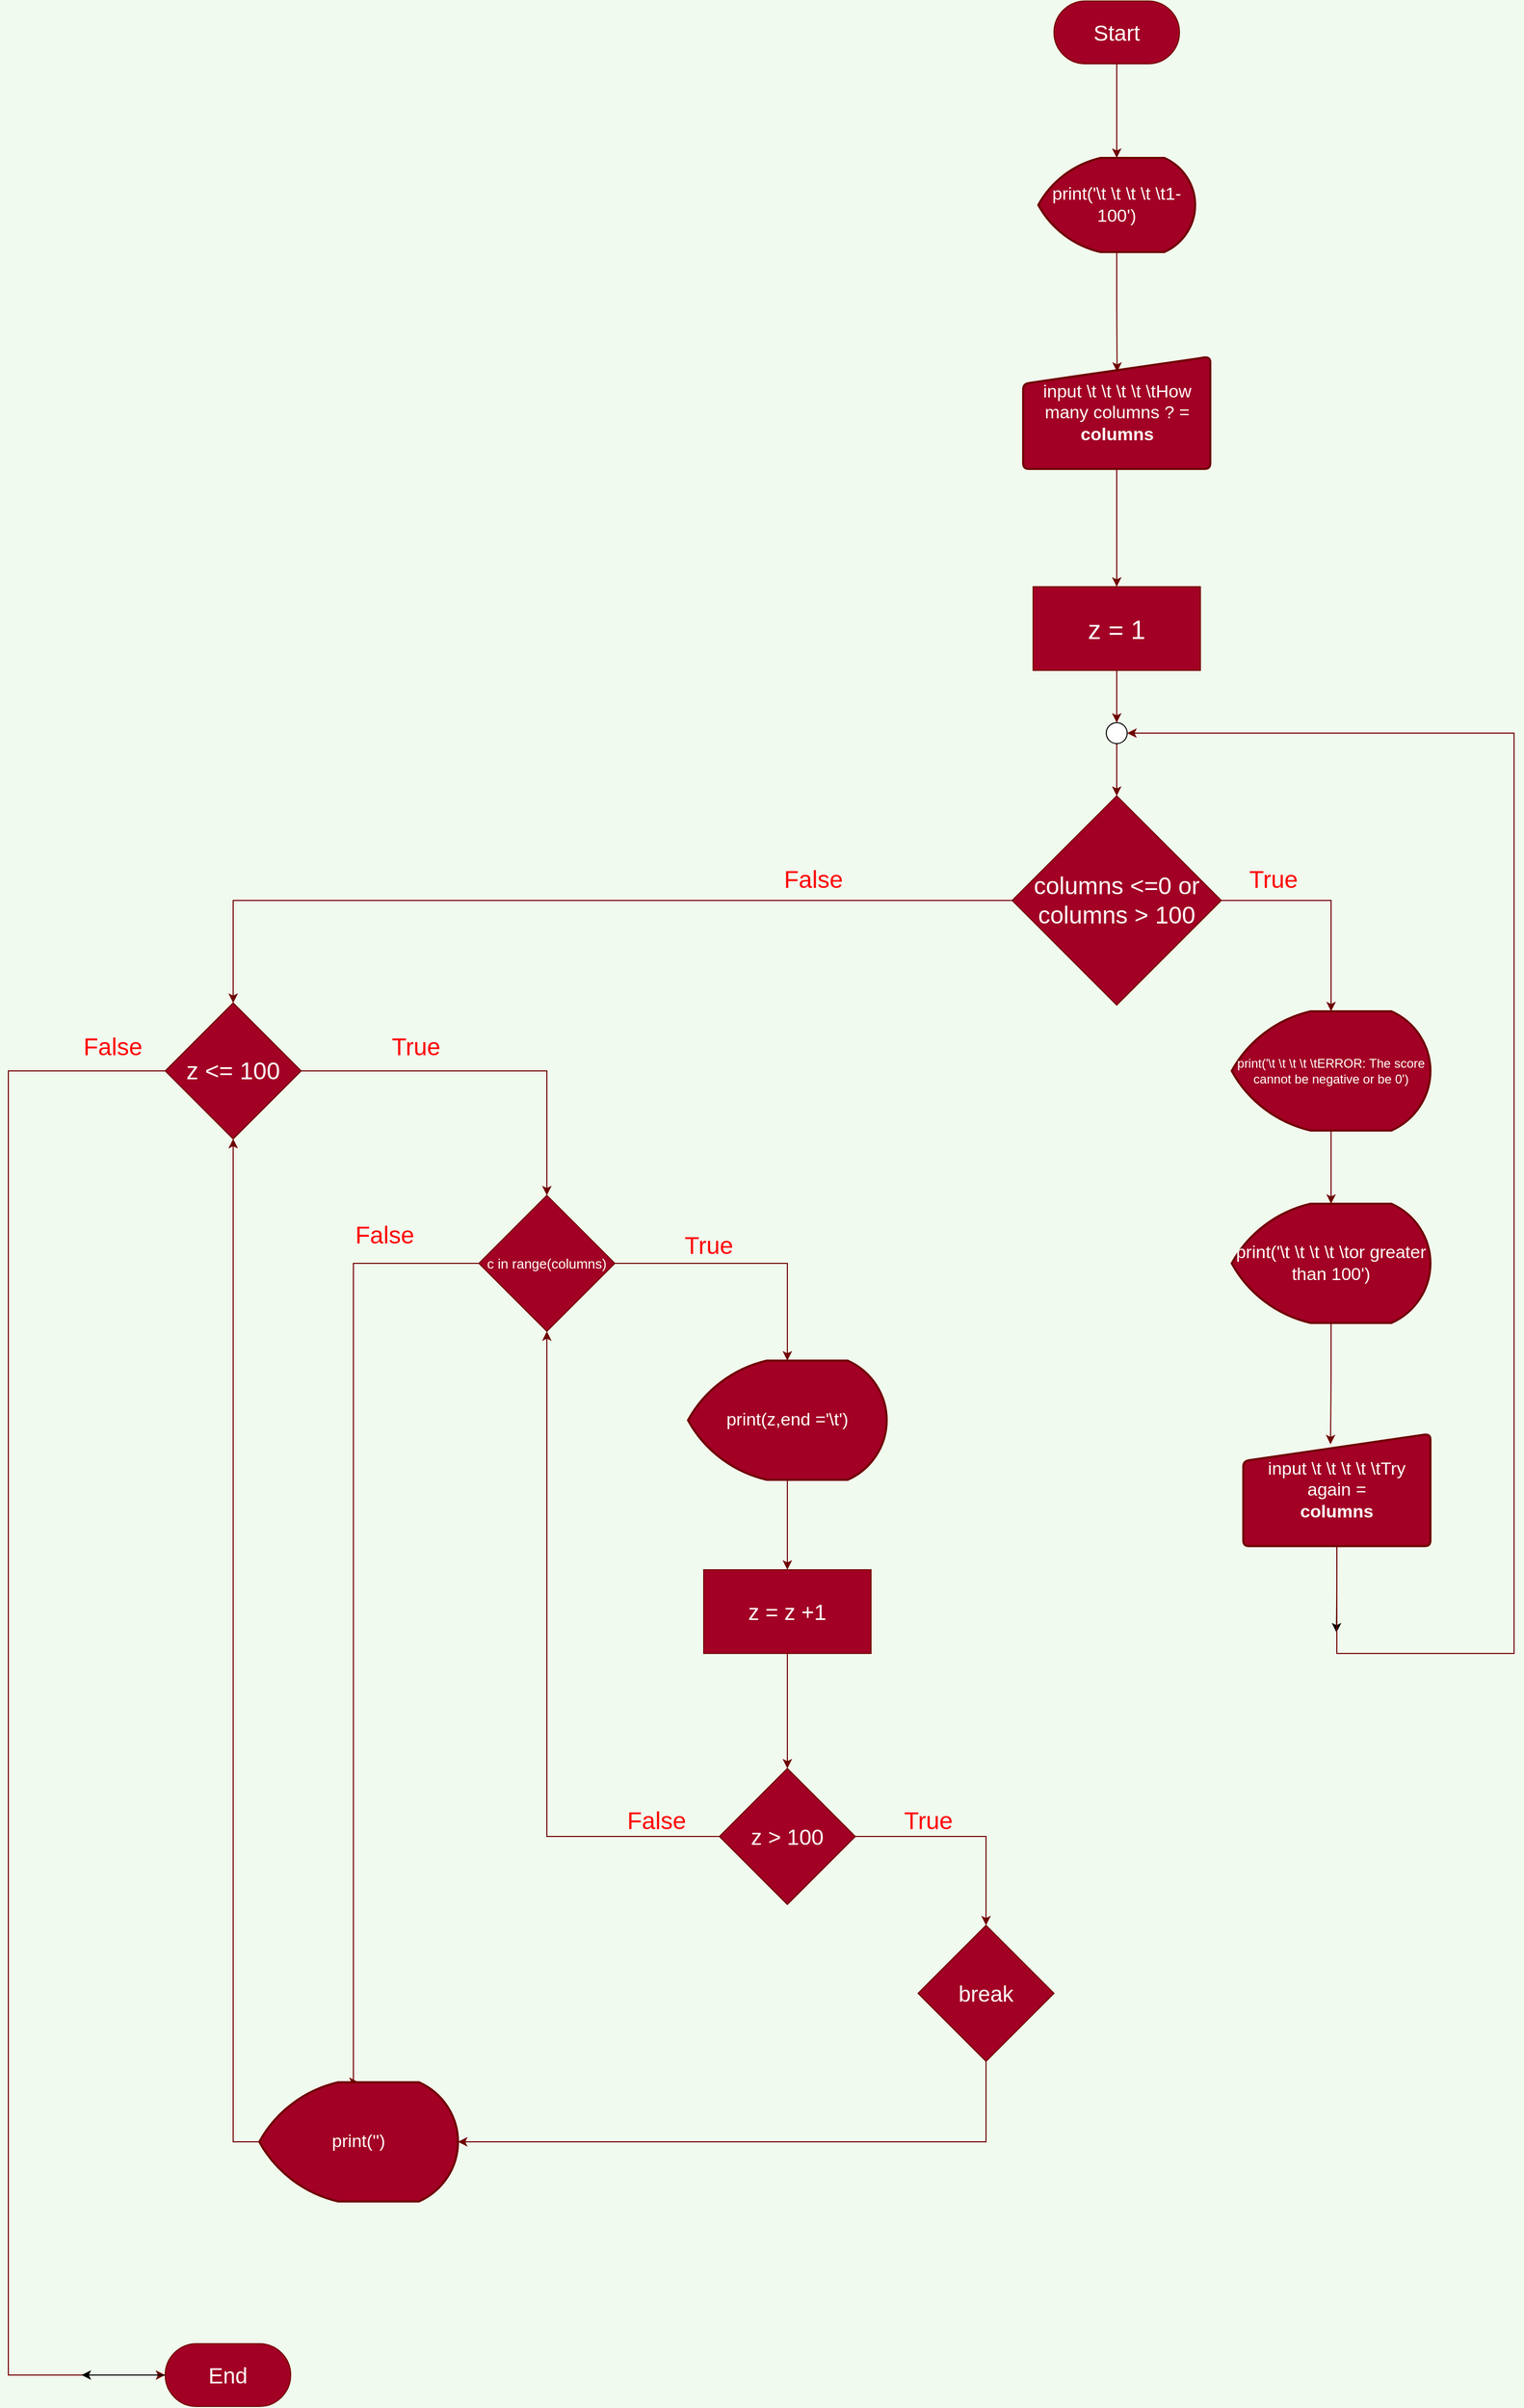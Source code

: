 <mxfile>
    <diagram id="EBOPIXi9WSSgSh0DyHSZ" name="Page-1">
        <mxGraphModel dx="1853" dy="1006" grid="1" gridSize="10" guides="1" tooltips="1" connect="1" arrows="1" fold="1" page="1" pageScale="1" pageWidth="850" pageHeight="1100" background="#F1FAEE" math="0" shadow="0">
            <root>
                <mxCell id="0"/>
                <mxCell id="1" parent="0"/>
                <mxCell id="13" style="edgeStyle=orthogonalEdgeStyle;rounded=0;orthogonalLoop=1;jettySize=auto;html=1;exitX=0.5;exitY=1;exitDx=0;exitDy=0;entryX=0.5;entryY=0;entryDx=0;entryDy=0;entryPerimeter=0;fillColor=#a20025;strokeColor=#6F0000;" parent="1" source="2" target="12" edge="1">
                    <mxGeometry relative="1" as="geometry"/>
                </mxCell>
                <mxCell id="2" value="&lt;font style=&quot;font-size: 21px&quot;&gt;Start&lt;/font&gt;" style="rounded=1;whiteSpace=wrap;html=1;arcSize=50;fillColor=#a20025;strokeColor=#6F0000;fontColor=#ffffff;" parent="1" vertex="1">
                    <mxGeometry x="360" y="60" width="120" height="60" as="geometry"/>
                </mxCell>
                <mxCell id="16" style="edgeStyle=orthogonalEdgeStyle;rounded=0;orthogonalLoop=1;jettySize=auto;html=1;exitX=0.5;exitY=1;exitDx=0;exitDy=0;entryX=0.5;entryY=0;entryDx=0;entryDy=0;fillColor=#a20025;strokeColor=#6F0000;" parent="1" source="3" target="15" edge="1">
                    <mxGeometry relative="1" as="geometry"/>
                </mxCell>
                <mxCell id="3" value="&lt;font style=&quot;font-size: 17px&quot;&gt;input \t \t \t \t \tHow many columns ? =&lt;br&gt;&lt;b&gt;columns&lt;/b&gt;&lt;br&gt;&lt;/font&gt;" style="html=1;strokeWidth=2;shape=manualInput;whiteSpace=wrap;rounded=1;size=26;arcSize=11;fillColor=#a20025;strokeColor=#6F0000;fontColor=#ffffff;" parent="1" vertex="1">
                    <mxGeometry x="330.52" y="400" width="178.95" height="107.36" as="geometry"/>
                </mxCell>
                <mxCell id="14" style="edgeStyle=orthogonalEdgeStyle;rounded=0;orthogonalLoop=1;jettySize=auto;html=1;exitX=0.5;exitY=1;exitDx=0;exitDy=0;exitPerimeter=0;entryX=0.502;entryY=0.135;entryDx=0;entryDy=0;fillColor=#a20025;strokeColor=#6F0000;entryPerimeter=0;" parent="1" source="12" target="3" edge="1">
                    <mxGeometry relative="1" as="geometry"/>
                </mxCell>
                <mxCell id="12" value="&lt;font style=&quot;font-size: 17px&quot;&gt;print('\t \t \t \t \t1-100')&lt;/font&gt;" style="strokeWidth=2;html=1;shape=mxgraph.flowchart.display;whiteSpace=wrap;fillColor=#a20025;strokeColor=#6F0000;fontColor=#ffffff;" parent="1" vertex="1">
                    <mxGeometry x="345" y="210" width="150" height="90" as="geometry"/>
                </mxCell>
                <mxCell id="18" style="edgeStyle=orthogonalEdgeStyle;rounded=0;orthogonalLoop=1;jettySize=auto;html=1;exitX=0.5;exitY=1;exitDx=0;exitDy=0;fillColor=#a20025;strokeColor=#6F0000;" parent="1" source="15" edge="1">
                    <mxGeometry relative="1" as="geometry">
                        <mxPoint x="420" y="750" as="targetPoint"/>
                    </mxGeometry>
                </mxCell>
                <mxCell id="15" value="&lt;font style=&quot;font-size: 25px&quot;&gt;z = 1&lt;/font&gt;" style="rounded=0;whiteSpace=wrap;html=1;fillColor=#a20025;strokeColor=#6F0000;fontColor=#ffffff;" parent="1" vertex="1">
                    <mxGeometry x="340" y="620" width="160" height="80" as="geometry"/>
                </mxCell>
                <mxCell id="28" style="edgeStyle=orthogonalEdgeStyle;rounded=0;orthogonalLoop=1;jettySize=auto;html=1;exitX=1;exitY=0.5;exitDx=0;exitDy=0;entryX=0.5;entryY=0;entryDx=0;entryDy=0;entryPerimeter=0;fillColor=#a20025;strokeColor=#6F0000;" parent="1" source="17" target="27" edge="1">
                    <mxGeometry relative="1" as="geometry">
                        <mxPoint x="650" y="920.286" as="targetPoint"/>
                    </mxGeometry>
                </mxCell>
                <mxCell id="45" style="edgeStyle=orthogonalEdgeStyle;rounded=0;orthogonalLoop=1;jettySize=auto;html=1;exitX=0;exitY=0.5;exitDx=0;exitDy=0;fillColor=#a20025;strokeColor=#6F0000;entryX=0.5;entryY=0;entryDx=0;entryDy=0;" parent="1" source="17" target="48" edge="1">
                    <mxGeometry relative="1" as="geometry">
                        <mxPoint x="40" y="1050" as="targetPoint"/>
                    </mxGeometry>
                </mxCell>
                <mxCell id="17" value="&lt;span style=&quot;font-size: 23px&quot;&gt;columns &amp;lt;=0 or columns &amp;gt; 100&lt;/span&gt;" style="rhombus;whiteSpace=wrap;html=1;fillColor=#a20025;strokeColor=#6F0000;fontColor=#ffffff;" parent="1" vertex="1">
                    <mxGeometry x="319.99" y="820" width="200" height="200" as="geometry"/>
                </mxCell>
                <mxCell id="31" style="edgeStyle=orthogonalEdgeStyle;rounded=0;orthogonalLoop=1;jettySize=auto;html=1;exitX=0.5;exitY=1;exitDx=0;exitDy=0;exitPerimeter=0;entryX=0.5;entryY=0;entryDx=0;entryDy=0;entryPerimeter=0;fillColor=#a20025;strokeColor=#6F0000;" parent="1" source="27" target="30" edge="1">
                    <mxGeometry relative="1" as="geometry"/>
                </mxCell>
                <mxCell id="27" value="print('\t \t \t \t \tERROR: The score cannot be negative or be 0')" style="strokeWidth=2;html=1;shape=mxgraph.flowchart.display;whiteSpace=wrap;fillColor=#a20025;strokeColor=#6F0000;fontColor=#ffffff;" parent="1" vertex="1">
                    <mxGeometry x="530" y="1026" width="190" height="114" as="geometry"/>
                </mxCell>
                <mxCell id="35" style="edgeStyle=orthogonalEdgeStyle;rounded=0;orthogonalLoop=1;jettySize=auto;html=1;exitX=0.5;exitY=1;exitDx=0;exitDy=0;exitPerimeter=0;entryX=0.466;entryY=0.093;entryDx=0;entryDy=0;entryPerimeter=0;fillColor=#a20025;strokeColor=#6F0000;" parent="1" source="30" target="32" edge="1">
                    <mxGeometry relative="1" as="geometry"/>
                </mxCell>
                <mxCell id="30" value="&lt;font style=&quot;font-size: 17px&quot;&gt;print('\t \t \t \t \tor greater than 100')&lt;/font&gt;" style="strokeWidth=2;html=1;shape=mxgraph.flowchart.display;whiteSpace=wrap;fillColor=#a20025;strokeColor=#6F0000;fontColor=#ffffff;" parent="1" vertex="1">
                    <mxGeometry x="530" y="1210" width="190" height="114" as="geometry"/>
                </mxCell>
                <mxCell id="38" style="edgeStyle=orthogonalEdgeStyle;rounded=0;orthogonalLoop=1;jettySize=auto;html=1;exitX=0.5;exitY=1;exitDx=0;exitDy=0;" parent="1" source="32" edge="1">
                    <mxGeometry relative="1" as="geometry">
                        <mxPoint x="630.143" y="1620" as="targetPoint"/>
                    </mxGeometry>
                </mxCell>
                <mxCell id="39" style="edgeStyle=orthogonalEdgeStyle;rounded=0;orthogonalLoop=1;jettySize=auto;html=1;exitX=0.5;exitY=1;exitDx=0;exitDy=0;fillColor=#a20025;strokeColor=#6F0000;entryX=1;entryY=0.5;entryDx=0;entryDy=0;entryPerimeter=0;" parent="1" source="32" target="36" edge="1">
                    <mxGeometry relative="1" as="geometry">
                        <mxPoint x="790" y="1190" as="targetPoint"/>
                        <Array as="points">
                            <mxPoint x="631" y="1640"/>
                            <mxPoint x="800" y="1640"/>
                            <mxPoint x="800" y="760"/>
                        </Array>
                    </mxGeometry>
                </mxCell>
                <mxCell id="32" value="&lt;font style=&quot;font-size: 17px&quot;&gt;input \t \t \t \t \tTry again =&lt;br&gt;&lt;b&gt;columns&lt;/b&gt;&lt;br&gt;&lt;/font&gt;" style="html=1;strokeWidth=2;shape=manualInput;whiteSpace=wrap;rounded=1;size=26;arcSize=11;fillColor=#a20025;strokeColor=#6F0000;fontColor=#ffffff;" parent="1" vertex="1">
                    <mxGeometry x="541.05" y="1430" width="178.95" height="107.36" as="geometry"/>
                </mxCell>
                <mxCell id="40" style="edgeStyle=orthogonalEdgeStyle;rounded=0;orthogonalLoop=1;jettySize=auto;html=1;exitX=0.5;exitY=1;exitDx=0;exitDy=0;exitPerimeter=0;entryX=0.5;entryY=0;entryDx=0;entryDy=0;fillColor=#a20025;strokeColor=#6F0000;" parent="1" source="36" target="17" edge="1">
                    <mxGeometry relative="1" as="geometry"/>
                </mxCell>
                <mxCell id="36" value="" style="verticalLabelPosition=bottom;verticalAlign=top;html=1;shape=mxgraph.flowchart.on-page_reference;" parent="1" vertex="1">
                    <mxGeometry x="410" y="750" width="20" height="20" as="geometry"/>
                </mxCell>
                <mxCell id="44" value="&lt;font color=&quot;#ff0000&quot; style=&quot;font-size: 23px&quot;&gt;True&lt;/font&gt;" style="text;html=1;strokeColor=none;fillColor=none;align=center;verticalAlign=middle;whiteSpace=wrap;rounded=0;" parent="1" vertex="1">
                    <mxGeometry x="550" y="890" width="40" height="20" as="geometry"/>
                </mxCell>
                <mxCell id="46" value="&lt;font color=&quot;#ff0000&quot;&gt;&lt;span style=&quot;font-size: 23px&quot;&gt;False&lt;/span&gt;&lt;/font&gt;" style="text;html=1;strokeColor=none;fillColor=none;align=center;verticalAlign=middle;whiteSpace=wrap;rounded=0;" parent="1" vertex="1">
                    <mxGeometry x="110" y="890" width="40" height="20" as="geometry"/>
                </mxCell>
                <mxCell id="50" style="edgeStyle=orthogonalEdgeStyle;rounded=0;orthogonalLoop=1;jettySize=auto;html=1;exitX=1;exitY=0.5;exitDx=0;exitDy=0;entryX=0.5;entryY=0;entryDx=0;entryDy=0;fillColor=#a20025;strokeColor=#6F0000;" parent="1" source="48" target="49" edge="1">
                    <mxGeometry relative="1" as="geometry">
                        <mxPoint x="200" y="1074.571" as="targetPoint"/>
                    </mxGeometry>
                </mxCell>
                <mxCell id="108" style="edgeStyle=orthogonalEdgeStyle;rounded=0;orthogonalLoop=1;jettySize=auto;html=1;exitX=0;exitY=0.5;exitDx=0;exitDy=0;fillColor=#a20025;strokeColor=#6F0000;entryX=0;entryY=0.5;entryDx=0;entryDy=0;" edge="1" parent="1" source="48" target="74">
                    <mxGeometry relative="1" as="geometry">
                        <mxPoint x="-610" y="2393.228" as="targetPoint"/>
                        <Array as="points">
                            <mxPoint x="-640" y="1083"/>
                            <mxPoint x="-640" y="2330"/>
                        </Array>
                    </mxGeometry>
                </mxCell>
                <mxCell id="48" value="&lt;span style=&quot;font-size: 23px&quot;&gt;z &amp;lt;= 100&lt;/span&gt;" style="rhombus;whiteSpace=wrap;html=1;fillColor=#a20025;strokeColor=#6F0000;fontColor=#ffffff;" parent="1" vertex="1">
                    <mxGeometry x="-490" y="1018" width="130" height="130" as="geometry"/>
                </mxCell>
                <mxCell id="54" style="edgeStyle=orthogonalEdgeStyle;rounded=0;orthogonalLoop=1;jettySize=auto;html=1;exitX=1;exitY=0.5;exitDx=0;exitDy=0;entryX=0.5;entryY=0;entryDx=0;entryDy=0;entryPerimeter=0;fillColor=#a20025;strokeColor=#6F0000;" parent="1" source="49" target="53" edge="1">
                    <mxGeometry relative="1" as="geometry">
                        <mxPoint x="290" y="1267.429" as="targetPoint"/>
                    </mxGeometry>
                </mxCell>
                <mxCell id="104" style="edgeStyle=orthogonalEdgeStyle;rounded=0;orthogonalLoop=1;jettySize=auto;html=1;exitX=0;exitY=0.5;exitDx=0;exitDy=0;fillColor=#a20025;strokeColor=#6F0000;entryX=0.5;entryY=0;entryDx=0;entryDy=0;entryPerimeter=0;" edge="1" parent="1" source="49" target="96">
                    <mxGeometry relative="1" as="geometry">
                        <mxPoint x="-360" y="1930" as="targetPoint"/>
                        <Array as="points">
                            <mxPoint x="-310" y="1267"/>
                            <mxPoint x="-310" y="2050"/>
                        </Array>
                    </mxGeometry>
                </mxCell>
                <mxCell id="49" value="&lt;font style=&quot;font-size: 13px&quot;&gt;c in range(columns)&lt;/font&gt;" style="rhombus;whiteSpace=wrap;html=1;fillColor=#a20025;strokeColor=#6F0000;fontColor=#ffffff;" parent="1" vertex="1">
                    <mxGeometry x="-190" y="1202" width="130" height="130" as="geometry"/>
                </mxCell>
                <mxCell id="56" style="edgeStyle=orthogonalEdgeStyle;rounded=0;orthogonalLoop=1;jettySize=auto;html=1;exitX=0.5;exitY=1;exitDx=0;exitDy=0;exitPerimeter=0;entryX=0.5;entryY=0;entryDx=0;entryDy=0;fillColor=#a20025;strokeColor=#6F0000;" parent="1" source="53" target="55" edge="1">
                    <mxGeometry relative="1" as="geometry"/>
                </mxCell>
                <mxCell id="53" value="&lt;font style=&quot;font-size: 17px&quot;&gt;print(z,end ='\t')&lt;/font&gt;" style="strokeWidth=2;html=1;shape=mxgraph.flowchart.display;whiteSpace=wrap;fillColor=#a20025;strokeColor=#6F0000;fontColor=#ffffff;" parent="1" vertex="1">
                    <mxGeometry x="10" y="1360" width="190" height="114" as="geometry"/>
                </mxCell>
                <mxCell id="59" style="edgeStyle=orthogonalEdgeStyle;rounded=0;orthogonalLoop=1;jettySize=auto;html=1;exitX=0.5;exitY=1;exitDx=0;exitDy=0;entryX=0.5;entryY=0;entryDx=0;entryDy=0;fillColor=#a20025;strokeColor=#6F0000;" parent="1" source="55" target="58" edge="1">
                    <mxGeometry relative="1" as="geometry"/>
                </mxCell>
                <mxCell id="55" value="&lt;font style=&quot;font-size: 21px&quot;&gt;z = z +1&lt;/font&gt;" style="rounded=0;whiteSpace=wrap;html=1;fillColor=#a20025;strokeColor=#6F0000;fontColor=#ffffff;" parent="1" vertex="1">
                    <mxGeometry x="25" y="1560.0" width="160" height="80" as="geometry"/>
                </mxCell>
                <mxCell id="61" style="edgeStyle=orthogonalEdgeStyle;rounded=0;orthogonalLoop=1;jettySize=auto;html=1;exitX=1;exitY=0.5;exitDx=0;exitDy=0;entryX=0.5;entryY=0;entryDx=0;entryDy=0;fillColor=#a20025;strokeColor=#6F0000;" parent="1" source="58" target="60" edge="1">
                    <mxGeometry relative="1" as="geometry">
                        <mxPoint x="350" y="1814.667" as="targetPoint"/>
                    </mxGeometry>
                </mxCell>
                <mxCell id="103" style="edgeStyle=orthogonalEdgeStyle;rounded=0;orthogonalLoop=1;jettySize=auto;html=1;exitX=0;exitY=0.5;exitDx=0;exitDy=0;entryX=0.5;entryY=1;entryDx=0;entryDy=0;fillColor=#a20025;strokeColor=#6F0000;" edge="1" parent="1" source="58" target="49">
                    <mxGeometry relative="1" as="geometry"/>
                </mxCell>
                <mxCell id="58" value="&lt;font style=&quot;font-size: 21px&quot;&gt;z &amp;gt; 100&lt;/font&gt;" style="rhombus;whiteSpace=wrap;html=1;fillColor=#a20025;strokeColor=#6F0000;fontColor=#ffffff;" parent="1" vertex="1">
                    <mxGeometry x="40" y="1750" width="130" height="130" as="geometry"/>
                </mxCell>
                <mxCell id="105" style="edgeStyle=orthogonalEdgeStyle;rounded=0;orthogonalLoop=1;jettySize=auto;html=1;exitX=0.5;exitY=1;exitDx=0;exitDy=0;entryX=1;entryY=0.5;entryDx=0;entryDy=0;entryPerimeter=0;fillColor=#a20025;strokeColor=#6F0000;" edge="1" parent="1" source="60" target="96">
                    <mxGeometry relative="1" as="geometry"/>
                </mxCell>
                <mxCell id="60" value="&lt;span style=&quot;font-size: 21px&quot;&gt;break&lt;/span&gt;" style="rhombus;whiteSpace=wrap;html=1;fillColor=#a20025;strokeColor=#6F0000;fontColor=#ffffff;" parent="1" vertex="1">
                    <mxGeometry x="230" y="1900" width="130" height="130" as="geometry"/>
                </mxCell>
                <mxCell id="62" value="&lt;font color=&quot;#ff0000&quot; style=&quot;font-size: 23px&quot;&gt;True&lt;/font&gt;" style="text;html=1;strokeColor=none;fillColor=none;align=center;verticalAlign=middle;whiteSpace=wrap;rounded=0;" parent="1" vertex="1">
                    <mxGeometry x="10" y="1240" width="40" height="20" as="geometry"/>
                </mxCell>
                <mxCell id="63" value="&lt;font color=&quot;#ff0000&quot; style=&quot;font-size: 23px&quot;&gt;True&lt;/font&gt;" style="text;html=1;strokeColor=none;fillColor=none;align=center;verticalAlign=middle;whiteSpace=wrap;rounded=0;" parent="1" vertex="1">
                    <mxGeometry x="220" y="1790" width="40" height="20" as="geometry"/>
                </mxCell>
                <mxCell id="68" value="&lt;font color=&quot;#ff0000&quot; style=&quot;font-size: 23px&quot;&gt;True&lt;/font&gt;" style="text;html=1;strokeColor=none;fillColor=none;align=center;verticalAlign=middle;whiteSpace=wrap;rounded=0;" parent="1" vertex="1">
                    <mxGeometry x="-270" y="1050" width="40" height="20" as="geometry"/>
                </mxCell>
                <mxCell id="70" value="&lt;font color=&quot;#ff0000&quot;&gt;&lt;span style=&quot;font-size: 23px&quot;&gt;False&lt;/span&gt;&lt;/font&gt;" style="text;html=1;strokeColor=none;fillColor=none;align=center;verticalAlign=middle;whiteSpace=wrap;rounded=0;" parent="1" vertex="1">
                    <mxGeometry x="-40" y="1790" width="40" height="20" as="geometry"/>
                </mxCell>
                <mxCell id="110" value="" style="edgeStyle=orthogonalEdgeStyle;rounded=0;orthogonalLoop=1;jettySize=auto;html=1;" edge="1" parent="1" source="74">
                    <mxGeometry relative="1" as="geometry">
                        <mxPoint x="-570" y="2330" as="targetPoint"/>
                    </mxGeometry>
                </mxCell>
                <mxCell id="74" value="&lt;span style=&quot;font-size: 21px&quot;&gt;End&lt;/span&gt;" style="rounded=1;whiteSpace=wrap;html=1;arcSize=50;fillColor=#a20025;strokeColor=#6F0000;fontColor=#ffffff;" parent="1" vertex="1">
                    <mxGeometry x="-490" y="2300" width="120" height="60" as="geometry"/>
                </mxCell>
                <mxCell id="87" value="&lt;font color=&quot;#ff0000&quot;&gt;&lt;span style=&quot;font-size: 23px&quot;&gt;False&lt;/span&gt;&lt;/font&gt;" style="text;html=1;strokeColor=none;fillColor=none;align=center;verticalAlign=middle;whiteSpace=wrap;rounded=0;" parent="1" vertex="1">
                    <mxGeometry x="-560" y="1050" width="40" height="20" as="geometry"/>
                </mxCell>
                <mxCell id="107" style="edgeStyle=orthogonalEdgeStyle;rounded=0;orthogonalLoop=1;jettySize=auto;html=1;exitX=0;exitY=0.5;exitDx=0;exitDy=0;exitPerimeter=0;entryX=0.5;entryY=1;entryDx=0;entryDy=0;fillColor=#a20025;strokeColor=#6F0000;" edge="1" parent="1" source="96" target="48">
                    <mxGeometry relative="1" as="geometry"/>
                </mxCell>
                <mxCell id="96" value="&lt;font style=&quot;font-size: 17px&quot;&gt;print('')&lt;/font&gt;" style="strokeWidth=2;html=1;shape=mxgraph.flowchart.display;whiteSpace=wrap;fillColor=#a20025;strokeColor=#6F0000;fontColor=#ffffff;" vertex="1" parent="1">
                    <mxGeometry x="-400" y="2050" width="190" height="114" as="geometry"/>
                </mxCell>
                <mxCell id="101" value="&lt;font color=&quot;#ff0000&quot;&gt;&lt;span style=&quot;font-size: 23px&quot;&gt;False&lt;/span&gt;&lt;/font&gt;" style="text;html=1;strokeColor=none;fillColor=none;align=center;verticalAlign=middle;whiteSpace=wrap;rounded=0;" vertex="1" parent="1">
                    <mxGeometry x="-300" y="1230" width="40" height="20" as="geometry"/>
                </mxCell>
            </root>
        </mxGraphModel>
    </diagram>
</mxfile>